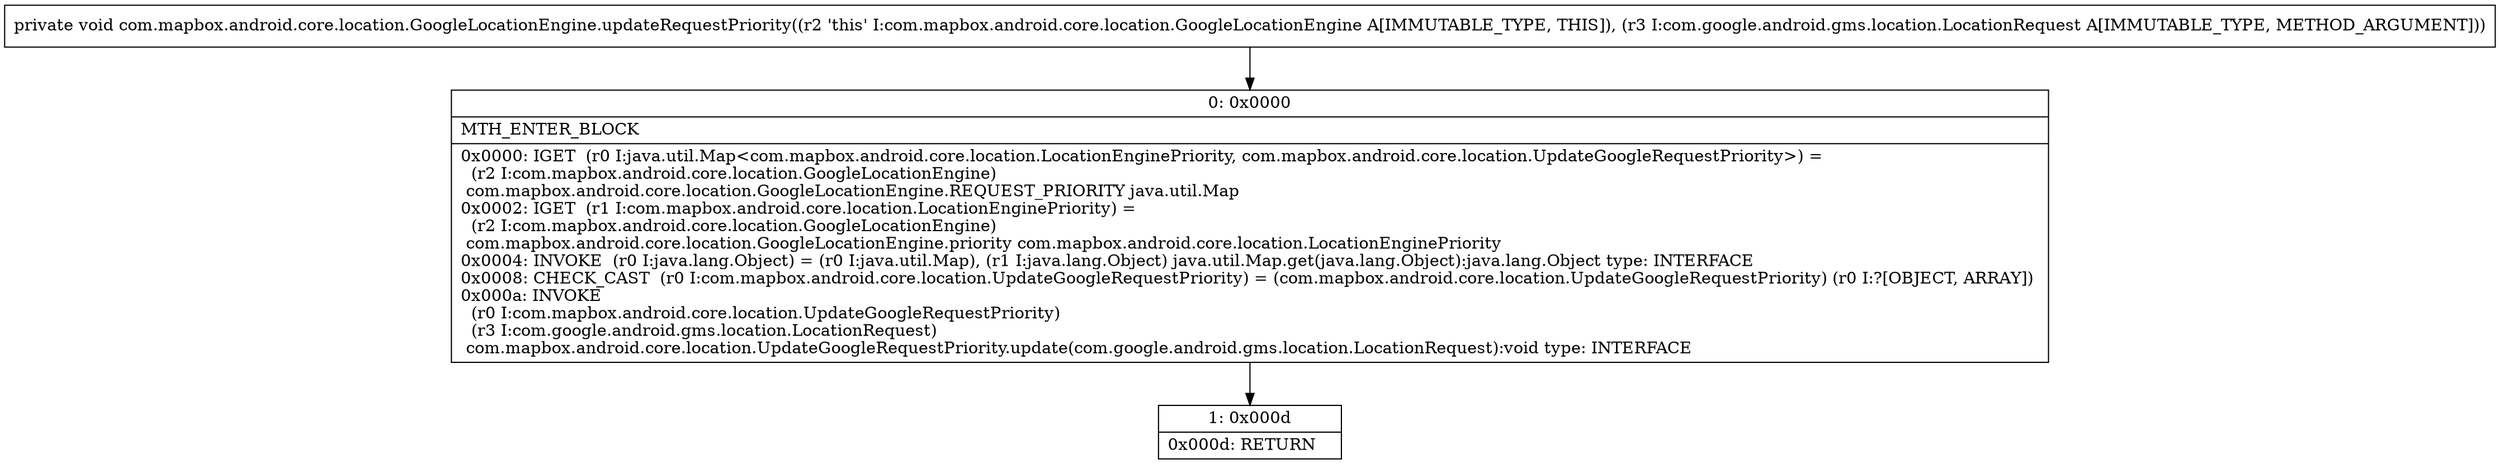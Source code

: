 digraph "CFG forcom.mapbox.android.core.location.GoogleLocationEngine.updateRequestPriority(Lcom\/google\/android\/gms\/location\/LocationRequest;)V" {
Node_0 [shape=record,label="{0\:\ 0x0000|MTH_ENTER_BLOCK\l|0x0000: IGET  (r0 I:java.util.Map\<com.mapbox.android.core.location.LocationEnginePriority, com.mapbox.android.core.location.UpdateGoogleRequestPriority\>) = \l  (r2 I:com.mapbox.android.core.location.GoogleLocationEngine)\l com.mapbox.android.core.location.GoogleLocationEngine.REQUEST_PRIORITY java.util.Map \l0x0002: IGET  (r1 I:com.mapbox.android.core.location.LocationEnginePriority) = \l  (r2 I:com.mapbox.android.core.location.GoogleLocationEngine)\l com.mapbox.android.core.location.GoogleLocationEngine.priority com.mapbox.android.core.location.LocationEnginePriority \l0x0004: INVOKE  (r0 I:java.lang.Object) = (r0 I:java.util.Map), (r1 I:java.lang.Object) java.util.Map.get(java.lang.Object):java.lang.Object type: INTERFACE \l0x0008: CHECK_CAST  (r0 I:com.mapbox.android.core.location.UpdateGoogleRequestPriority) = (com.mapbox.android.core.location.UpdateGoogleRequestPriority) (r0 I:?[OBJECT, ARRAY]) \l0x000a: INVOKE  \l  (r0 I:com.mapbox.android.core.location.UpdateGoogleRequestPriority)\l  (r3 I:com.google.android.gms.location.LocationRequest)\l com.mapbox.android.core.location.UpdateGoogleRequestPriority.update(com.google.android.gms.location.LocationRequest):void type: INTERFACE \l}"];
Node_1 [shape=record,label="{1\:\ 0x000d|0x000d: RETURN   \l}"];
MethodNode[shape=record,label="{private void com.mapbox.android.core.location.GoogleLocationEngine.updateRequestPriority((r2 'this' I:com.mapbox.android.core.location.GoogleLocationEngine A[IMMUTABLE_TYPE, THIS]), (r3 I:com.google.android.gms.location.LocationRequest A[IMMUTABLE_TYPE, METHOD_ARGUMENT])) }"];
MethodNode -> Node_0;
Node_0 -> Node_1;
}

